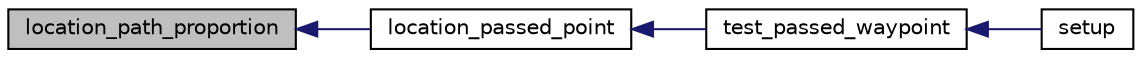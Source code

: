 digraph "location_path_proportion"
{
 // INTERACTIVE_SVG=YES
  edge [fontname="Helvetica",fontsize="10",labelfontname="Helvetica",labelfontsize="10"];
  node [fontname="Helvetica",fontsize="10",shape=record];
  rankdir="LR";
  Node1 [label="location_path_proportion",height=0.2,width=0.4,color="black", fillcolor="grey75", style="filled", fontcolor="black"];
  Node1 -> Node2 [dir="back",color="midnightblue",fontsize="10",style="solid",fontname="Helvetica"];
  Node2 [label="location_passed_point",height=0.2,width=0.4,color="black", fillcolor="white", style="filled",URL="$location_8cpp.html#ab6cd880d070717b4c3cc7a7278768e72"];
  Node2 -> Node3 [dir="back",color="midnightblue",fontsize="10",style="solid",fontname="Helvetica"];
  Node3 [label="test_passed_waypoint",height=0.2,width=0.4,color="black", fillcolor="white", style="filled",URL="$examples_2location_2location_8cpp.html#aff2387ea872bdd079c8de9005c934319"];
  Node3 -> Node4 [dir="back",color="midnightblue",fontsize="10",style="solid",fontname="Helvetica"];
  Node4 [label="setup",height=0.2,width=0.4,color="black", fillcolor="white", style="filled",URL="$examples_2location_2location_8cpp.html#a7dfd9b79bc5a37d7df40207afbc5431f"];
}
